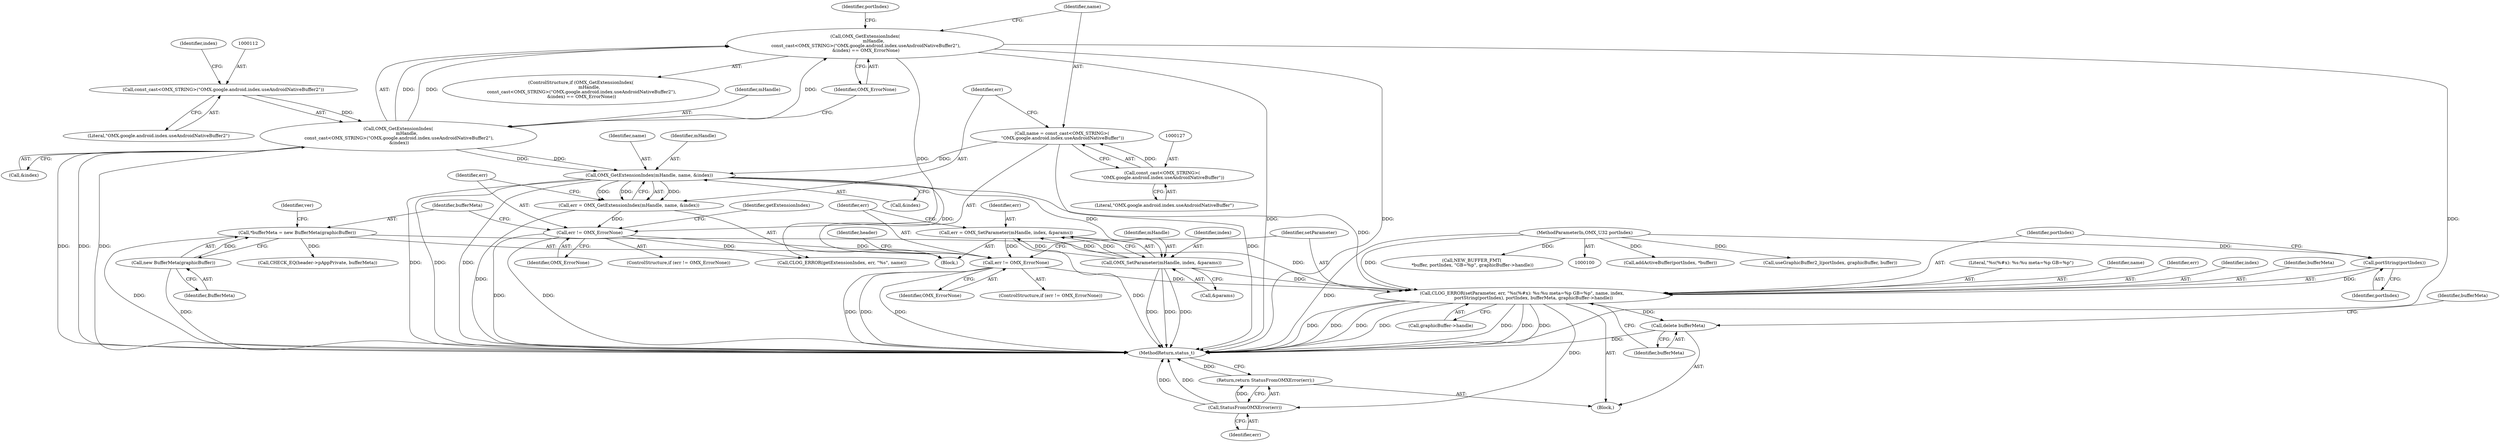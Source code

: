 digraph "0_Android_b351eabb428c7ca85a34513c64601f437923d576_12@pointer" {
"1000198" [label="(Call,CLOG_ERROR(setParameter, err, \"%s(%#x): %s:%u meta=%p GB=%p\", name, index,\n                portString(portIndex), portIndex, bufferMeta, graphicBuffer->handle))"];
"1000194" [label="(Call,err != OMX_ErrorNone)"];
"1000186" [label="(Call,err = OMX_SetParameter(mHandle, index, &params))"];
"1000188" [label="(Call,OMX_SetParameter(mHandle, index, &params))"];
"1000132" [label="(Call,OMX_GetExtensionIndex(mHandle, name, &index))"];
"1000109" [label="(Call,OMX_GetExtensionIndex(\n            mHandle,\n const_cast<OMX_STRING>(\"OMX.google.android.index.useAndroidNativeBuffer2\"),\n &index))"];
"1000111" [label="(Call,const_cast<OMX_STRING>(\"OMX.google.android.index.useAndroidNativeBuffer2\"))"];
"1000124" [label="(Call,name = const_cast<OMX_STRING>(\n \"OMX.google.android.index.useAndroidNativeBuffer\"))"];
"1000126" [label="(Call,const_cast<OMX_STRING>(\n \"OMX.google.android.index.useAndroidNativeBuffer\"))"];
"1000138" [label="(Call,err != OMX_ErrorNone)"];
"1000130" [label="(Call,err = OMX_GetExtensionIndex(mHandle, name, &index))"];
"1000108" [label="(Call,OMX_GetExtensionIndex(\n            mHandle,\n const_cast<OMX_STRING>(\"OMX.google.android.index.useAndroidNativeBuffer2\"),\n &index) == OMX_ErrorNone)"];
"1000204" [label="(Call,portString(portIndex))"];
"1000101" [label="(MethodParameterIn,OMX_U32 portIndex)"];
"1000151" [label="(Call,*bufferMeta = new BufferMeta(graphicBuffer))"];
"1000153" [label="(Call,new BufferMeta(graphicBuffer))"];
"1000211" [label="(Call,delete bufferMeta)"];
"1000221" [label="(Call,StatusFromOMXError(err))"];
"1000220" [label="(Return,return StatusFromOMXError(err);)"];
"1000204" [label="(Call,portString(portIndex))"];
"1000137" [label="(ControlStructure,if (err != OMX_ErrorNone))"];
"1000109" [label="(Call,OMX_GetExtensionIndex(\n            mHandle,\n const_cast<OMX_STRING>(\"OMX.google.android.index.useAndroidNativeBuffer2\"),\n &index))"];
"1000124" [label="(Call,name = const_cast<OMX_STRING>(\n \"OMX.google.android.index.useAndroidNativeBuffer\"))"];
"1000120" [label="(Identifier,portIndex)"];
"1000214" [label="(Identifier,bufferMeta)"];
"1000151" [label="(Call,*bufferMeta = new BufferMeta(graphicBuffer))"];
"1000201" [label="(Literal,\"%s(%#x): %s:%u meta=%p GB=%p\")"];
"1000211" [label="(Call,delete bufferMeta)"];
"1000126" [label="(Call,const_cast<OMX_STRING>(\n \"OMX.google.android.index.useAndroidNativeBuffer\"))"];
"1000193" [label="(ControlStructure,if (err != OMX_ErrorNone))"];
"1000202" [label="(Identifier,name)"];
"1000153" [label="(Call,new BufferMeta(graphicBuffer))"];
"1000160" [label="(Identifier,ver)"];
"1000198" [label="(Call,CLOG_ERROR(setParameter, err, \"%s(%#x): %s:%u meta=%p GB=%p\", name, index,\n                portString(portIndex), portIndex, bufferMeta, graphicBuffer->handle))"];
"1000208" [label="(Call,graphicBuffer->handle)"];
"1000197" [label="(Block,)"];
"1000233" [label="(Call,addActiveBuffer(portIndex, *buffer))"];
"1000101" [label="(MethodParameterIn,OMX_U32 portIndex)"];
"1000189" [label="(Identifier,mHandle)"];
"1000152" [label="(Identifier,bufferMeta)"];
"1000195" [label="(Identifier,err)"];
"1000119" [label="(Call,useGraphicBuffer2_l(portIndex, graphicBuffer, buffer))"];
"1000212" [label="(Identifier,bufferMeta)"];
"1000194" [label="(Call,err != OMX_ErrorNone)"];
"1000223" [label="(Call,CHECK_EQ(header->pAppPrivate, bufferMeta))"];
"1000139" [label="(Identifier,err)"];
"1000125" [label="(Identifier,name)"];
"1000114" [label="(Call,&index)"];
"1000107" [label="(ControlStructure,if (OMX_GetExtensionIndex(\n            mHandle,\n const_cast<OMX_STRING>(\"OMX.google.android.index.useAndroidNativeBuffer2\"),\n &index) == OMX_ErrorNone))"];
"1000186" [label="(Call,err = OMX_SetParameter(mHandle, index, &params))"];
"1000190" [label="(Identifier,index)"];
"1000143" [label="(Identifier,getExtensionIndex)"];
"1000115" [label="(Identifier,index)"];
"1000249" [label="(MethodReturn,status_t)"];
"1000131" [label="(Identifier,err)"];
"1000191" [label="(Call,&params)"];
"1000132" [label="(Call,OMX_GetExtensionIndex(mHandle, name, &index))"];
"1000110" [label="(Identifier,mHandle)"];
"1000104" [label="(Block,)"];
"1000188" [label="(Call,OMX_SetParameter(mHandle, index, &params))"];
"1000221" [label="(Call,StatusFromOMXError(err))"];
"1000200" [label="(Identifier,err)"];
"1000187" [label="(Identifier,err)"];
"1000116" [label="(Identifier,OMX_ErrorNone)"];
"1000133" [label="(Identifier,mHandle)"];
"1000128" [label="(Literal,\"OMX.google.android.index.useAndroidNativeBuffer\")"];
"1000220" [label="(Return,return StatusFromOMXError(err);)"];
"1000199" [label="(Identifier,setParameter)"];
"1000138" [label="(Call,err != OMX_ErrorNone)"];
"1000222" [label="(Identifier,err)"];
"1000111" [label="(Call,const_cast<OMX_STRING>(\"OMX.google.android.index.useAndroidNativeBuffer2\"))"];
"1000134" [label="(Identifier,name)"];
"1000113" [label="(Literal,\"OMX.google.android.index.useAndroidNativeBuffer2\")"];
"1000225" [label="(Identifier,header)"];
"1000206" [label="(Identifier,portIndex)"];
"1000140" [label="(Identifier,OMX_ErrorNone)"];
"1000108" [label="(Call,OMX_GetExtensionIndex(\n            mHandle,\n const_cast<OMX_STRING>(\"OMX.google.android.index.useAndroidNativeBuffer2\"),\n &index) == OMX_ErrorNone)"];
"1000154" [label="(Identifier,BufferMeta)"];
"1000142" [label="(Call,CLOG_ERROR(getExtensionIndex, err, \"%s\", name))"];
"1000135" [label="(Call,&index)"];
"1000203" [label="(Identifier,index)"];
"1000205" [label="(Identifier,portIndex)"];
"1000196" [label="(Identifier,OMX_ErrorNone)"];
"1000239" [label="(Call,NEW_BUFFER_FMT(\n *buffer, portIndex, \"GB=%p\", graphicBuffer->handle))"];
"1000207" [label="(Identifier,bufferMeta)"];
"1000130" [label="(Call,err = OMX_GetExtensionIndex(mHandle, name, &index))"];
"1000198" -> "1000197"  [label="AST: "];
"1000198" -> "1000208"  [label="CFG: "];
"1000199" -> "1000198"  [label="AST: "];
"1000200" -> "1000198"  [label="AST: "];
"1000201" -> "1000198"  [label="AST: "];
"1000202" -> "1000198"  [label="AST: "];
"1000203" -> "1000198"  [label="AST: "];
"1000204" -> "1000198"  [label="AST: "];
"1000206" -> "1000198"  [label="AST: "];
"1000207" -> "1000198"  [label="AST: "];
"1000208" -> "1000198"  [label="AST: "];
"1000212" -> "1000198"  [label="CFG: "];
"1000198" -> "1000249"  [label="DDG: "];
"1000198" -> "1000249"  [label="DDG: "];
"1000198" -> "1000249"  [label="DDG: "];
"1000198" -> "1000249"  [label="DDG: "];
"1000198" -> "1000249"  [label="DDG: "];
"1000198" -> "1000249"  [label="DDG: "];
"1000198" -> "1000249"  [label="DDG: "];
"1000194" -> "1000198"  [label="DDG: "];
"1000132" -> "1000198"  [label="DDG: "];
"1000188" -> "1000198"  [label="DDG: "];
"1000204" -> "1000198"  [label="DDG: "];
"1000101" -> "1000198"  [label="DDG: "];
"1000151" -> "1000198"  [label="DDG: "];
"1000198" -> "1000211"  [label="DDG: "];
"1000198" -> "1000221"  [label="DDG: "];
"1000194" -> "1000193"  [label="AST: "];
"1000194" -> "1000196"  [label="CFG: "];
"1000195" -> "1000194"  [label="AST: "];
"1000196" -> "1000194"  [label="AST: "];
"1000199" -> "1000194"  [label="CFG: "];
"1000225" -> "1000194"  [label="CFG: "];
"1000194" -> "1000249"  [label="DDG: "];
"1000194" -> "1000249"  [label="DDG: "];
"1000194" -> "1000249"  [label="DDG: "];
"1000186" -> "1000194"  [label="DDG: "];
"1000138" -> "1000194"  [label="DDG: "];
"1000186" -> "1000104"  [label="AST: "];
"1000186" -> "1000188"  [label="CFG: "];
"1000187" -> "1000186"  [label="AST: "];
"1000188" -> "1000186"  [label="AST: "];
"1000195" -> "1000186"  [label="CFG: "];
"1000186" -> "1000249"  [label="DDG: "];
"1000188" -> "1000186"  [label="DDG: "];
"1000188" -> "1000186"  [label="DDG: "];
"1000188" -> "1000186"  [label="DDG: "];
"1000188" -> "1000191"  [label="CFG: "];
"1000189" -> "1000188"  [label="AST: "];
"1000190" -> "1000188"  [label="AST: "];
"1000191" -> "1000188"  [label="AST: "];
"1000188" -> "1000249"  [label="DDG: "];
"1000188" -> "1000249"  [label="DDG: "];
"1000188" -> "1000249"  [label="DDG: "];
"1000132" -> "1000188"  [label="DDG: "];
"1000132" -> "1000130"  [label="AST: "];
"1000132" -> "1000135"  [label="CFG: "];
"1000133" -> "1000132"  [label="AST: "];
"1000134" -> "1000132"  [label="AST: "];
"1000135" -> "1000132"  [label="AST: "];
"1000130" -> "1000132"  [label="CFG: "];
"1000132" -> "1000249"  [label="DDG: "];
"1000132" -> "1000249"  [label="DDG: "];
"1000132" -> "1000249"  [label="DDG: "];
"1000132" -> "1000130"  [label="DDG: "];
"1000132" -> "1000130"  [label="DDG: "];
"1000132" -> "1000130"  [label="DDG: "];
"1000109" -> "1000132"  [label="DDG: "];
"1000109" -> "1000132"  [label="DDG: "];
"1000124" -> "1000132"  [label="DDG: "];
"1000132" -> "1000142"  [label="DDG: "];
"1000109" -> "1000108"  [label="AST: "];
"1000109" -> "1000114"  [label="CFG: "];
"1000110" -> "1000109"  [label="AST: "];
"1000111" -> "1000109"  [label="AST: "];
"1000114" -> "1000109"  [label="AST: "];
"1000116" -> "1000109"  [label="CFG: "];
"1000109" -> "1000249"  [label="DDG: "];
"1000109" -> "1000249"  [label="DDG: "];
"1000109" -> "1000249"  [label="DDG: "];
"1000109" -> "1000108"  [label="DDG: "];
"1000109" -> "1000108"  [label="DDG: "];
"1000109" -> "1000108"  [label="DDG: "];
"1000111" -> "1000109"  [label="DDG: "];
"1000111" -> "1000113"  [label="CFG: "];
"1000112" -> "1000111"  [label="AST: "];
"1000113" -> "1000111"  [label="AST: "];
"1000115" -> "1000111"  [label="CFG: "];
"1000124" -> "1000104"  [label="AST: "];
"1000124" -> "1000126"  [label="CFG: "];
"1000125" -> "1000124"  [label="AST: "];
"1000126" -> "1000124"  [label="AST: "];
"1000131" -> "1000124"  [label="CFG: "];
"1000124" -> "1000249"  [label="DDG: "];
"1000126" -> "1000124"  [label="DDG: "];
"1000126" -> "1000128"  [label="CFG: "];
"1000127" -> "1000126"  [label="AST: "];
"1000128" -> "1000126"  [label="AST: "];
"1000138" -> "1000137"  [label="AST: "];
"1000138" -> "1000140"  [label="CFG: "];
"1000139" -> "1000138"  [label="AST: "];
"1000140" -> "1000138"  [label="AST: "];
"1000143" -> "1000138"  [label="CFG: "];
"1000152" -> "1000138"  [label="CFG: "];
"1000138" -> "1000249"  [label="DDG: "];
"1000138" -> "1000249"  [label="DDG: "];
"1000130" -> "1000138"  [label="DDG: "];
"1000108" -> "1000138"  [label="DDG: "];
"1000138" -> "1000142"  [label="DDG: "];
"1000130" -> "1000104"  [label="AST: "];
"1000131" -> "1000130"  [label="AST: "];
"1000139" -> "1000130"  [label="CFG: "];
"1000130" -> "1000249"  [label="DDG: "];
"1000108" -> "1000107"  [label="AST: "];
"1000108" -> "1000116"  [label="CFG: "];
"1000116" -> "1000108"  [label="AST: "];
"1000120" -> "1000108"  [label="CFG: "];
"1000125" -> "1000108"  [label="CFG: "];
"1000108" -> "1000249"  [label="DDG: "];
"1000108" -> "1000249"  [label="DDG: "];
"1000108" -> "1000249"  [label="DDG: "];
"1000204" -> "1000205"  [label="CFG: "];
"1000205" -> "1000204"  [label="AST: "];
"1000206" -> "1000204"  [label="CFG: "];
"1000101" -> "1000204"  [label="DDG: "];
"1000101" -> "1000100"  [label="AST: "];
"1000101" -> "1000249"  [label="DDG: "];
"1000101" -> "1000119"  [label="DDG: "];
"1000101" -> "1000233"  [label="DDG: "];
"1000101" -> "1000239"  [label="DDG: "];
"1000151" -> "1000104"  [label="AST: "];
"1000151" -> "1000153"  [label="CFG: "];
"1000152" -> "1000151"  [label="AST: "];
"1000153" -> "1000151"  [label="AST: "];
"1000160" -> "1000151"  [label="CFG: "];
"1000151" -> "1000249"  [label="DDG: "];
"1000153" -> "1000151"  [label="DDG: "];
"1000151" -> "1000223"  [label="DDG: "];
"1000153" -> "1000154"  [label="CFG: "];
"1000154" -> "1000153"  [label="AST: "];
"1000153" -> "1000249"  [label="DDG: "];
"1000211" -> "1000197"  [label="AST: "];
"1000211" -> "1000212"  [label="CFG: "];
"1000212" -> "1000211"  [label="AST: "];
"1000214" -> "1000211"  [label="CFG: "];
"1000211" -> "1000249"  [label="DDG: "];
"1000221" -> "1000220"  [label="AST: "];
"1000221" -> "1000222"  [label="CFG: "];
"1000222" -> "1000221"  [label="AST: "];
"1000220" -> "1000221"  [label="CFG: "];
"1000221" -> "1000249"  [label="DDG: "];
"1000221" -> "1000249"  [label="DDG: "];
"1000221" -> "1000220"  [label="DDG: "];
"1000220" -> "1000197"  [label="AST: "];
"1000249" -> "1000220"  [label="CFG: "];
"1000220" -> "1000249"  [label="DDG: "];
}
